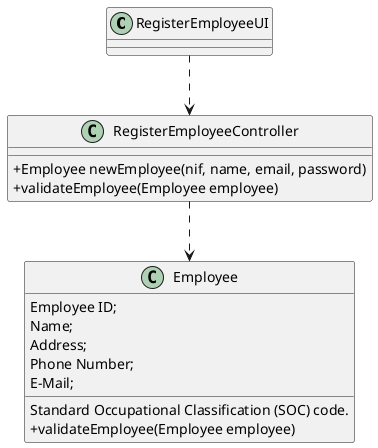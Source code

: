 @startuml
skinparam classAttributeIconSize 0

class RegisterEmployeeUI
{
}

class RegisterEmployeeController
{
    +Employee newEmployee(nif, name, email, password)
    +validateEmployee(Employee employee)
}

class Employee
{
	Employee ID;
	Name;
	Address;
	Phone Number;
	E-Mail;
	Standard Occupational Classification (SOC) code.
    +validateEmployee(Employee employee)
}

RegisterEmployeeUI ..> RegisterEmployeeController
RegisterEmployeeController ..> Employee
@enduml

